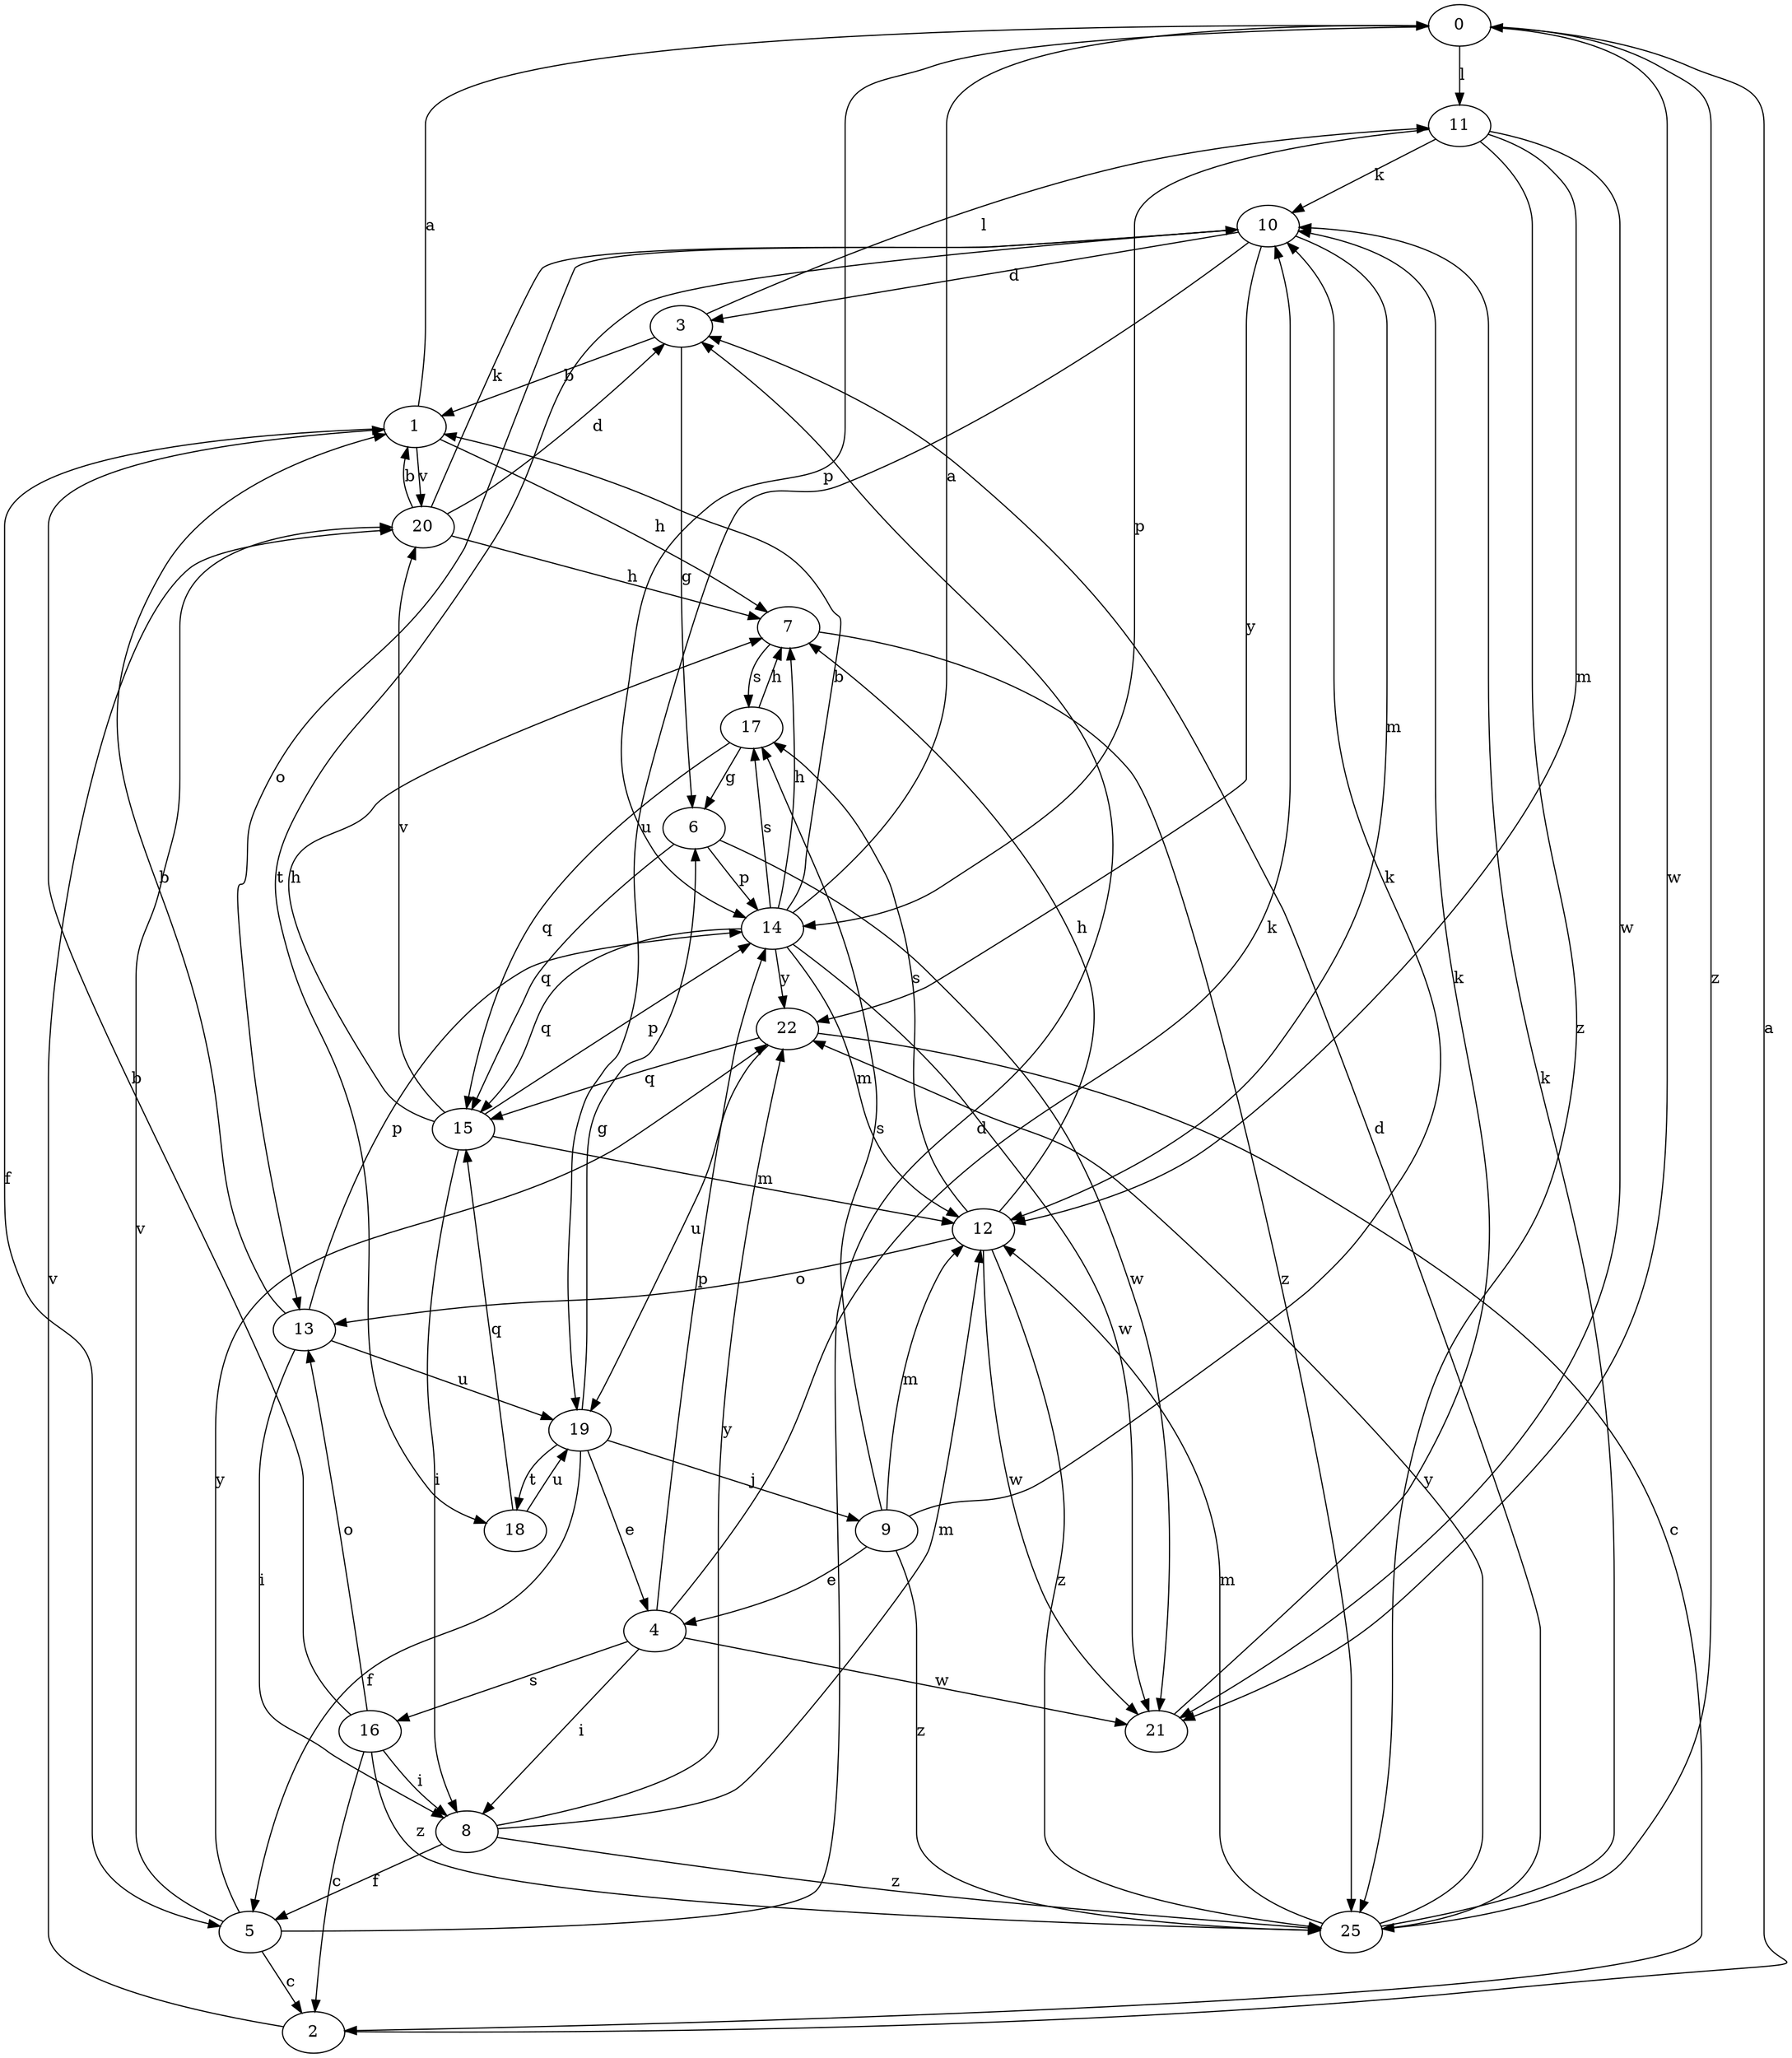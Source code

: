 strict digraph  {
0;
1;
2;
3;
4;
5;
6;
7;
8;
9;
10;
11;
12;
13;
14;
15;
16;
17;
18;
19;
20;
21;
22;
25;
0 -> 11  [label=l];
0 -> 14  [label=p];
0 -> 21  [label=w];
0 -> 25  [label=z];
1 -> 0  [label=a];
1 -> 5  [label=f];
1 -> 7  [label=h];
1 -> 20  [label=v];
2 -> 0  [label=a];
2 -> 20  [label=v];
3 -> 1  [label=b];
3 -> 6  [label=g];
3 -> 11  [label=l];
4 -> 8  [label=i];
4 -> 10  [label=k];
4 -> 14  [label=p];
4 -> 16  [label=s];
4 -> 21  [label=w];
5 -> 2  [label=c];
5 -> 3  [label=d];
5 -> 20  [label=v];
5 -> 22  [label=y];
6 -> 14  [label=p];
6 -> 15  [label=q];
6 -> 21  [label=w];
7 -> 17  [label=s];
7 -> 25  [label=z];
8 -> 5  [label=f];
8 -> 12  [label=m];
8 -> 22  [label=y];
8 -> 25  [label=z];
9 -> 4  [label=e];
9 -> 10  [label=k];
9 -> 12  [label=m];
9 -> 17  [label=s];
9 -> 25  [label=z];
10 -> 3  [label=d];
10 -> 12  [label=m];
10 -> 13  [label=o];
10 -> 18  [label=t];
10 -> 19  [label=u];
10 -> 22  [label=y];
11 -> 10  [label=k];
11 -> 12  [label=m];
11 -> 14  [label=p];
11 -> 21  [label=w];
11 -> 25  [label=z];
12 -> 7  [label=h];
12 -> 13  [label=o];
12 -> 17  [label=s];
12 -> 21  [label=w];
12 -> 25  [label=z];
13 -> 1  [label=b];
13 -> 8  [label=i];
13 -> 14  [label=p];
13 -> 19  [label=u];
14 -> 0  [label=a];
14 -> 1  [label=b];
14 -> 7  [label=h];
14 -> 12  [label=m];
14 -> 15  [label=q];
14 -> 17  [label=s];
14 -> 21  [label=w];
14 -> 22  [label=y];
15 -> 7  [label=h];
15 -> 8  [label=i];
15 -> 12  [label=m];
15 -> 14  [label=p];
15 -> 20  [label=v];
16 -> 1  [label=b];
16 -> 2  [label=c];
16 -> 8  [label=i];
16 -> 13  [label=o];
16 -> 25  [label=z];
17 -> 6  [label=g];
17 -> 7  [label=h];
17 -> 15  [label=q];
18 -> 15  [label=q];
18 -> 19  [label=u];
19 -> 4  [label=e];
19 -> 5  [label=f];
19 -> 6  [label=g];
19 -> 9  [label=j];
19 -> 18  [label=t];
20 -> 1  [label=b];
20 -> 3  [label=d];
20 -> 7  [label=h];
20 -> 10  [label=k];
21 -> 10  [label=k];
22 -> 2  [label=c];
22 -> 15  [label=q];
22 -> 19  [label=u];
25 -> 3  [label=d];
25 -> 10  [label=k];
25 -> 12  [label=m];
25 -> 22  [label=y];
}

